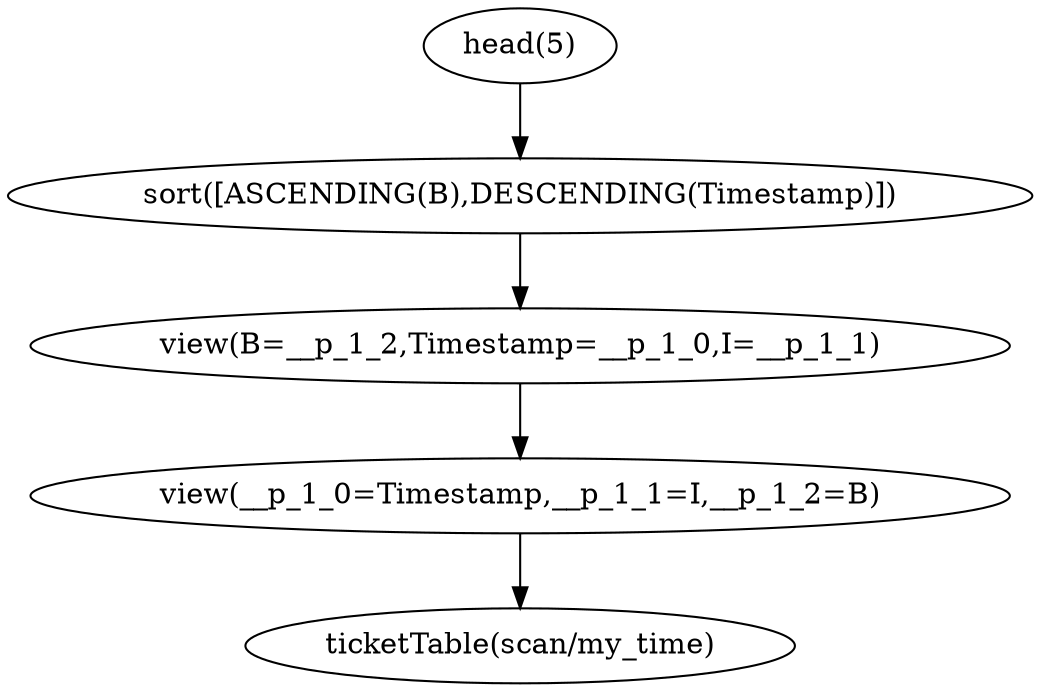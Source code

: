 digraph {
"op_0" ["label"="ticketTable(scan/my_time)"]
"op_1" ["label"="view(__p_1_0=Timestamp,__p_1_1=I,__p_1_2=B)"]
"op_2" ["label"="view(B=__p_1_2,Timestamp=__p_1_0,I=__p_1_1)"]
"op_3" ["label"="sort([ASCENDING(B),DESCENDING(Timestamp)])"]
"op_4" ["label"="head(5)"]
"op_1" -> "op_0"
"op_2" -> "op_1"
"op_3" -> "op_2"
"op_4" -> "op_3"
}